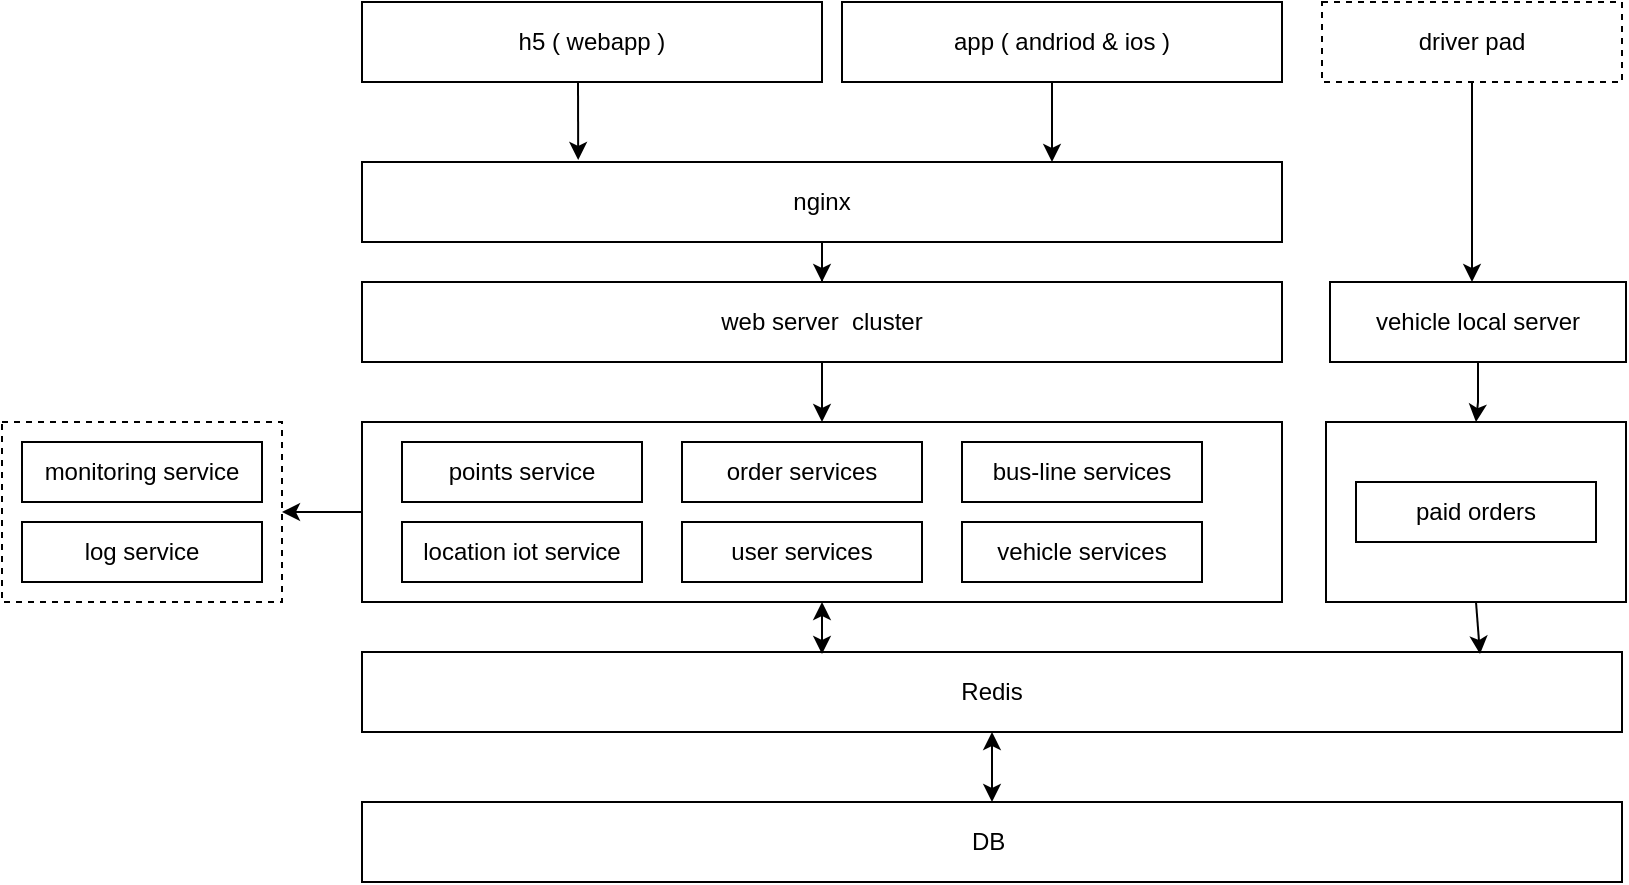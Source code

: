 <mxfile version="14.1.8" type="github">
  <diagram id="gbyR3BbDIpJ6xn25tHza" name="Page-1">
    <mxGraphModel dx="2162" dy="868" grid="1" gridSize="10" guides="1" tooltips="1" connect="1" arrows="1" fold="1" page="1" pageScale="1" pageWidth="827" pageHeight="1169" math="0" shadow="0">
      <root>
        <mxCell id="0" />
        <mxCell id="1" parent="0" />
        <mxCell id="zfAiL8usJquPXQVk5bwJ-2" value="DB&amp;nbsp;" style="rounded=0;whiteSpace=wrap;html=1;" parent="1" vertex="1">
          <mxGeometry x="170" y="660" width="630" height="40" as="geometry" />
        </mxCell>
        <mxCell id="zfAiL8usJquPXQVk5bwJ-3" value="Redis" style="rounded=0;whiteSpace=wrap;html=1;" parent="1" vertex="1">
          <mxGeometry x="170" y="585" width="630" height="40" as="geometry" />
        </mxCell>
        <mxCell id="zfAiL8usJquPXQVk5bwJ-10" value="" style="endArrow=classic;startArrow=classic;html=1;entryX=0.5;entryY=0;entryDx=0;entryDy=0;exitX=0.5;exitY=1;exitDx=0;exitDy=0;" parent="1" source="zfAiL8usJquPXQVk5bwJ-3" target="zfAiL8usJquPXQVk5bwJ-2" edge="1">
          <mxGeometry width="50" height="50" relative="1" as="geometry">
            <mxPoint x="420" y="510" as="sourcePoint" />
            <mxPoint x="470" y="460" as="targetPoint" />
          </mxGeometry>
        </mxCell>
        <mxCell id="zfAiL8usJquPXQVk5bwJ-12" value="" style="rounded=0;whiteSpace=wrap;html=1;" parent="1" vertex="1">
          <mxGeometry x="652" y="470" width="150" height="90" as="geometry" />
        </mxCell>
        <mxCell id="zfAiL8usJquPXQVk5bwJ-13" value="paid orders" style="rounded=0;whiteSpace=wrap;html=1;" parent="1" vertex="1">
          <mxGeometry x="667" y="500" width="120" height="30" as="geometry" />
        </mxCell>
        <mxCell id="zfAiL8usJquPXQVk5bwJ-16" value="" style="rounded=0;whiteSpace=wrap;html=1;" parent="1" vertex="1">
          <mxGeometry x="170" y="470" width="460" height="90" as="geometry" />
        </mxCell>
        <mxCell id="qv1XhSE9-4ylHCxE3Da8-3" value="" style="endArrow=classic;html=1;exitX=0.5;exitY=1;exitDx=0;exitDy=0;" edge="1" parent="1" source="zfAiL8usJquPXQVk5bwJ-12">
          <mxGeometry width="50" height="50" relative="1" as="geometry">
            <mxPoint x="727" y="560" as="sourcePoint" />
            <mxPoint x="729" y="586" as="targetPoint" />
          </mxGeometry>
        </mxCell>
        <mxCell id="qv1XhSE9-4ylHCxE3Da8-4" value="points service" style="rounded=0;whiteSpace=wrap;html=1;" vertex="1" parent="1">
          <mxGeometry x="190" y="480" width="120" height="30" as="geometry" />
        </mxCell>
        <mxCell id="qv1XhSE9-4ylHCxE3Da8-5" value="location iot service" style="rounded=0;whiteSpace=wrap;html=1;" vertex="1" parent="1">
          <mxGeometry x="190" y="520" width="120" height="30" as="geometry" />
        </mxCell>
        <mxCell id="qv1XhSE9-4ylHCxE3Da8-6" value="order services" style="rounded=0;whiteSpace=wrap;html=1;" vertex="1" parent="1">
          <mxGeometry x="330" y="480" width="120" height="30" as="geometry" />
        </mxCell>
        <mxCell id="qv1XhSE9-4ylHCxE3Da8-7" value="user services" style="rounded=0;whiteSpace=wrap;html=1;" vertex="1" parent="1">
          <mxGeometry x="330" y="520" width="120" height="30" as="geometry" />
        </mxCell>
        <mxCell id="qv1XhSE9-4ylHCxE3Da8-8" value="bus-line services" style="rounded=0;whiteSpace=wrap;html=1;" vertex="1" parent="1">
          <mxGeometry x="470" y="480" width="120" height="30" as="geometry" />
        </mxCell>
        <mxCell id="qv1XhSE9-4ylHCxE3Da8-9" value="vehicle services" style="rounded=0;whiteSpace=wrap;html=1;" vertex="1" parent="1">
          <mxGeometry x="470" y="520" width="120" height="30" as="geometry" />
        </mxCell>
        <mxCell id="qv1XhSE9-4ylHCxE3Da8-13" value="" style="edgeStyle=orthogonalEdgeStyle;rounded=0;orthogonalLoop=1;jettySize=auto;html=1;" edge="1" parent="1" source="qv1XhSE9-4ylHCxE3Da8-10">
          <mxGeometry relative="1" as="geometry">
            <mxPoint x="727" y="470" as="targetPoint" />
          </mxGeometry>
        </mxCell>
        <mxCell id="qv1XhSE9-4ylHCxE3Da8-10" value="vehicle local server" style="rounded=0;whiteSpace=wrap;html=1;" vertex="1" parent="1">
          <mxGeometry x="654" y="400" width="148" height="40" as="geometry" />
        </mxCell>
        <mxCell id="qv1XhSE9-4ylHCxE3Da8-11" value="web server&amp;nbsp; cluster" style="rounded=0;whiteSpace=wrap;html=1;" vertex="1" parent="1">
          <mxGeometry x="170" y="400" width="460" height="40" as="geometry" />
        </mxCell>
        <mxCell id="qv1XhSE9-4ylHCxE3Da8-16" value="" style="endArrow=classic;html=1;exitX=0.5;exitY=1;exitDx=0;exitDy=0;entryX=0.5;entryY=0;entryDx=0;entryDy=0;" edge="1" parent="1" source="qv1XhSE9-4ylHCxE3Da8-11" target="zfAiL8usJquPXQVk5bwJ-16">
          <mxGeometry width="50" height="50" relative="1" as="geometry">
            <mxPoint x="290" y="340" as="sourcePoint" />
            <mxPoint x="340" y="290" as="targetPoint" />
          </mxGeometry>
        </mxCell>
        <mxCell id="qv1XhSE9-4ylHCxE3Da8-18" value="" style="endArrow=classic;startArrow=classic;html=1;" edge="1" parent="1">
          <mxGeometry width="50" height="50" relative="1" as="geometry">
            <mxPoint x="400" y="586" as="sourcePoint" />
            <mxPoint x="400" y="560" as="targetPoint" />
          </mxGeometry>
        </mxCell>
        <mxCell id="qv1XhSE9-4ylHCxE3Da8-21" value="" style="edgeStyle=orthogonalEdgeStyle;rounded=0;orthogonalLoop=1;jettySize=auto;html=1;" edge="1" parent="1" source="qv1XhSE9-4ylHCxE3Da8-20" target="qv1XhSE9-4ylHCxE3Da8-11">
          <mxGeometry relative="1" as="geometry" />
        </mxCell>
        <mxCell id="qv1XhSE9-4ylHCxE3Da8-20" value="nginx" style="rounded=0;whiteSpace=wrap;html=1;" vertex="1" parent="1">
          <mxGeometry x="170" y="340" width="460" height="40" as="geometry" />
        </mxCell>
        <mxCell id="qv1XhSE9-4ylHCxE3Da8-23" value="h5 ( webapp )" style="rounded=0;whiteSpace=wrap;html=1;" vertex="1" parent="1">
          <mxGeometry x="170" y="260" width="230" height="40" as="geometry" />
        </mxCell>
        <mxCell id="qv1XhSE9-4ylHCxE3Da8-25" value="app ( andriod &amp;amp; ios )" style="rounded=0;whiteSpace=wrap;html=1;" vertex="1" parent="1">
          <mxGeometry x="410" y="260" width="220" height="40" as="geometry" />
        </mxCell>
        <mxCell id="qv1XhSE9-4ylHCxE3Da8-32" value="" style="edgeStyle=orthogonalEdgeStyle;rounded=0;orthogonalLoop=1;jettySize=auto;html=1;" edge="1" parent="1" source="qv1XhSE9-4ylHCxE3Da8-26" target="qv1XhSE9-4ylHCxE3Da8-10">
          <mxGeometry relative="1" as="geometry">
            <Array as="points">
              <mxPoint x="728" y="400" />
              <mxPoint x="728" y="400" />
            </Array>
          </mxGeometry>
        </mxCell>
        <mxCell id="qv1XhSE9-4ylHCxE3Da8-26" value="driver pad" style="rounded=0;whiteSpace=wrap;html=1;dashed=1;" vertex="1" parent="1">
          <mxGeometry x="650" y="260" width="150" height="40" as="geometry" />
        </mxCell>
        <mxCell id="qv1XhSE9-4ylHCxE3Da8-28" value="" style="endArrow=classic;html=1;entryX=0.235;entryY=-0.025;entryDx=0;entryDy=0;entryPerimeter=0;" edge="1" parent="1" target="qv1XhSE9-4ylHCxE3Da8-20">
          <mxGeometry width="50" height="50" relative="1" as="geometry">
            <mxPoint x="278" y="300" as="sourcePoint" />
            <mxPoint x="278" y="330" as="targetPoint" />
          </mxGeometry>
        </mxCell>
        <mxCell id="qv1XhSE9-4ylHCxE3Da8-33" value="" style="endArrow=classic;html=1;entryX=0.75;entryY=0;entryDx=0;entryDy=0;" edge="1" parent="1" target="qv1XhSE9-4ylHCxE3Da8-20">
          <mxGeometry width="50" height="50" relative="1" as="geometry">
            <mxPoint x="515" y="300" as="sourcePoint" />
            <mxPoint x="560" y="220" as="targetPoint" />
          </mxGeometry>
        </mxCell>
        <mxCell id="qv1XhSE9-4ylHCxE3Da8-34" value="" style="rounded=0;whiteSpace=wrap;html=1;dashed=1;" vertex="1" parent="1">
          <mxGeometry x="-10" y="470" width="140" height="90" as="geometry" />
        </mxCell>
        <mxCell id="qv1XhSE9-4ylHCxE3Da8-35" value="monitoring service" style="rounded=0;whiteSpace=wrap;html=1;" vertex="1" parent="1">
          <mxGeometry y="480" width="120" height="30" as="geometry" />
        </mxCell>
        <mxCell id="qv1XhSE9-4ylHCxE3Da8-37" value="log service" style="rounded=0;whiteSpace=wrap;html=1;" vertex="1" parent="1">
          <mxGeometry y="520" width="120" height="30" as="geometry" />
        </mxCell>
        <mxCell id="qv1XhSE9-4ylHCxE3Da8-39" value="" style="endArrow=classic;html=1;exitX=0;exitY=0.5;exitDx=0;exitDy=0;" edge="1" parent="1" source="zfAiL8usJquPXQVk5bwJ-16" target="qv1XhSE9-4ylHCxE3Da8-34">
          <mxGeometry width="50" height="50" relative="1" as="geometry">
            <mxPoint x="60" y="600" as="sourcePoint" />
            <mxPoint x="110" y="550" as="targetPoint" />
          </mxGeometry>
        </mxCell>
      </root>
    </mxGraphModel>
  </diagram>
</mxfile>
